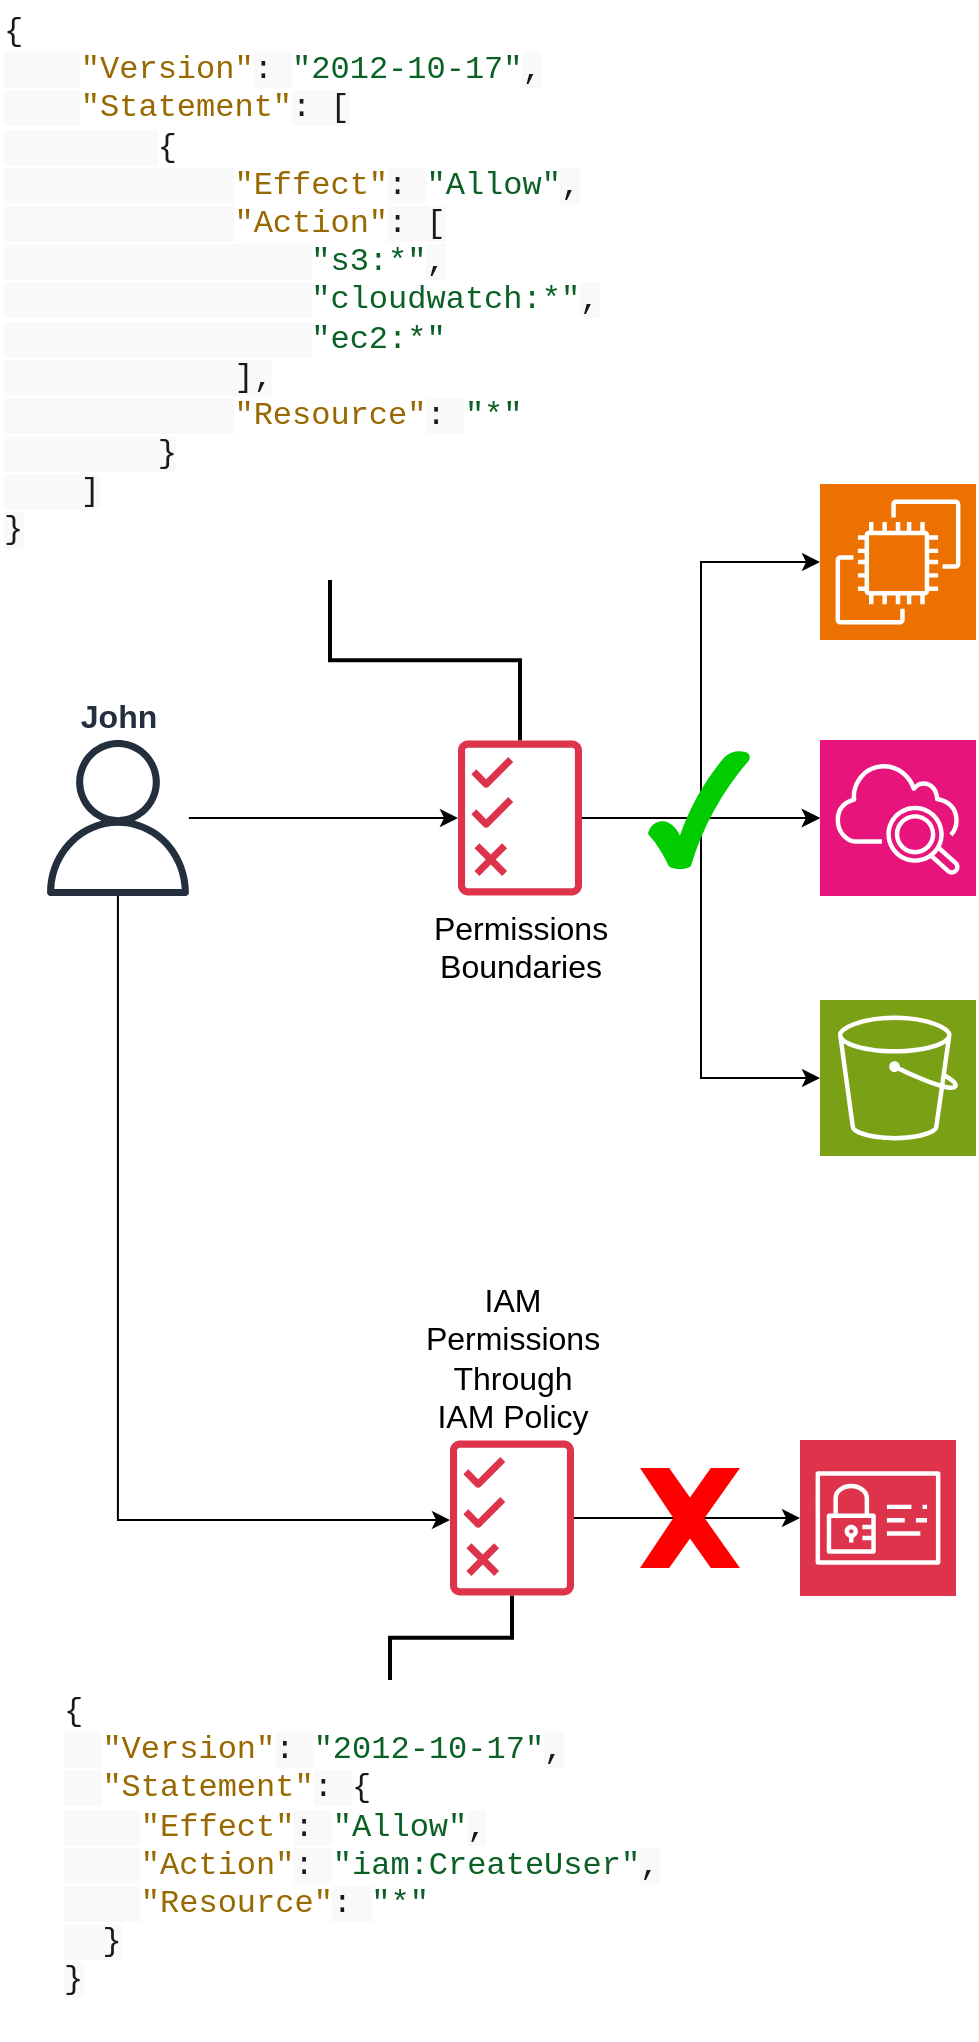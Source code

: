 <mxfile version="26.0.4">
  <diagram name="Page-1" id="DNivu8JH4DU6mMSlox9g">
    <mxGraphModel dx="1114" dy="2298" grid="1" gridSize="10" guides="1" tooltips="1" connect="1" arrows="1" fold="1" page="1" pageScale="1" pageWidth="850" pageHeight="1100" math="0" shadow="0">
      <root>
        <mxCell id="0" />
        <mxCell id="1" parent="0" />
        <mxCell id="g4kFXE-WU6tNxtJEIpBs-6" style="edgeStyle=orthogonalEdgeStyle;rounded=0;orthogonalLoop=1;jettySize=auto;html=1;" edge="1" parent="1" source="g4kFXE-WU6tNxtJEIpBs-3" target="g4kFXE-WU6tNxtJEIpBs-5">
          <mxGeometry relative="1" as="geometry" />
        </mxCell>
        <mxCell id="g4kFXE-WU6tNxtJEIpBs-21" style="edgeStyle=orthogonalEdgeStyle;rounded=0;orthogonalLoop=1;jettySize=auto;html=1;" edge="1" parent="1" source="g4kFXE-WU6tNxtJEIpBs-3" target="g4kFXE-WU6tNxtJEIpBs-20">
          <mxGeometry relative="1" as="geometry">
            <Array as="points">
              <mxPoint x="259" y="660" />
            </Array>
          </mxGeometry>
        </mxCell>
        <mxCell id="g4kFXE-WU6tNxtJEIpBs-3" value="John" style="sketch=0;outlineConnect=0;fontColor=#232F3E;gradientColor=none;fillColor=#232F3D;strokeColor=none;dashed=0;verticalLabelPosition=top;verticalAlign=bottom;align=center;html=1;fontSize=16;fontStyle=1;aspect=fixed;pointerEvents=1;shape=mxgraph.aws4.user;labelPosition=center;" vertex="1" parent="1">
          <mxGeometry x="220" y="270" width="78" height="78" as="geometry" />
        </mxCell>
        <mxCell id="g4kFXE-WU6tNxtJEIpBs-13" style="edgeStyle=orthogonalEdgeStyle;rounded=0;orthogonalLoop=1;jettySize=auto;html=1;" edge="1" parent="1" source="g4kFXE-WU6tNxtJEIpBs-5" target="g4kFXE-WU6tNxtJEIpBs-10">
          <mxGeometry relative="1" as="geometry" />
        </mxCell>
        <mxCell id="g4kFXE-WU6tNxtJEIpBs-18" value="" style="edgeStyle=orthogonalEdgeStyle;rounded=0;orthogonalLoop=1;jettySize=auto;html=1;" edge="1" parent="1" source="g4kFXE-WU6tNxtJEIpBs-5" target="g4kFXE-WU6tNxtJEIpBs-10">
          <mxGeometry relative="1" as="geometry" />
        </mxCell>
        <mxCell id="g4kFXE-WU6tNxtJEIpBs-24" style="edgeStyle=orthogonalEdgeStyle;rounded=0;orthogonalLoop=1;jettySize=auto;html=1;endArrow=none;endFill=0;strokeWidth=2;" edge="1" parent="1" source="g4kFXE-WU6tNxtJEIpBs-5" target="g4kFXE-WU6tNxtJEIpBs-23">
          <mxGeometry relative="1" as="geometry" />
        </mxCell>
        <mxCell id="g4kFXE-WU6tNxtJEIpBs-5" value="&lt;span style=&quot;color: rgb(0, 0, 0); text-align: left; text-wrap: wrap;&quot;&gt;Permissions Boundaries&lt;/span&gt;" style="sketch=0;outlineConnect=0;fontColor=#232F3E;gradientColor=none;fillColor=#DD344C;strokeColor=none;dashed=0;verticalLabelPosition=bottom;verticalAlign=top;align=center;html=1;fontSize=16;fontStyle=0;aspect=fixed;pointerEvents=1;shape=mxgraph.aws4.permissions;labelPosition=center;" vertex="1" parent="1">
          <mxGeometry x="429" y="270" width="62" height="78" as="geometry" />
        </mxCell>
        <mxCell id="g4kFXE-WU6tNxtJEIpBs-9" value="" style="sketch=0;points=[[0,0,0],[0.25,0,0],[0.5,0,0],[0.75,0,0],[1,0,0],[0,1,0],[0.25,1,0],[0.5,1,0],[0.75,1,0],[1,1,0],[0,0.25,0],[0,0.5,0],[0,0.75,0],[1,0.25,0],[1,0.5,0],[1,0.75,0]];outlineConnect=0;fontColor=#232F3E;fillColor=#7AA116;strokeColor=#ffffff;dashed=0;verticalLabelPosition=bottom;verticalAlign=top;align=center;html=1;fontSize=12;fontStyle=0;aspect=fixed;shape=mxgraph.aws4.resourceIcon;resIcon=mxgraph.aws4.s3;" vertex="1" parent="1">
          <mxGeometry x="610" y="400" width="78" height="78" as="geometry" />
        </mxCell>
        <mxCell id="g4kFXE-WU6tNxtJEIpBs-10" value="" style="sketch=0;points=[[0,0,0],[0.25,0,0],[0.5,0,0],[0.75,0,0],[1,0,0],[0,1,0],[0.25,1,0],[0.5,1,0],[0.75,1,0],[1,1,0],[0,0.25,0],[0,0.5,0],[0,0.75,0],[1,0.25,0],[1,0.5,0],[1,0.75,0]];points=[[0,0,0],[0.25,0,0],[0.5,0,0],[0.75,0,0],[1,0,0],[0,1,0],[0.25,1,0],[0.5,1,0],[0.75,1,0],[1,1,0],[0,0.25,0],[0,0.5,0],[0,0.75,0],[1,0.25,0],[1,0.5,0],[1,0.75,0]];outlineConnect=0;fontColor=#232F3E;fillColor=#E7157B;strokeColor=#ffffff;dashed=0;verticalLabelPosition=bottom;verticalAlign=top;align=center;html=1;fontSize=12;fontStyle=0;aspect=fixed;shape=mxgraph.aws4.resourceIcon;resIcon=mxgraph.aws4.cloudwatch_2;" vertex="1" parent="1">
          <mxGeometry x="610" y="270" width="78" height="78" as="geometry" />
        </mxCell>
        <mxCell id="g4kFXE-WU6tNxtJEIpBs-11" value="" style="sketch=0;points=[[0,0,0],[0.25,0,0],[0.5,0,0],[0.75,0,0],[1,0,0],[0,1,0],[0.25,1,0],[0.5,1,0],[0.75,1,0],[1,1,0],[0,0.25,0],[0,0.5,0],[0,0.75,0],[1,0.25,0],[1,0.5,0],[1,0.75,0]];outlineConnect=0;fontColor=#232F3E;fillColor=#ED7100;strokeColor=#ffffff;dashed=0;verticalLabelPosition=bottom;verticalAlign=top;align=center;html=1;fontSize=12;fontStyle=0;aspect=fixed;shape=mxgraph.aws4.resourceIcon;resIcon=mxgraph.aws4.ec2;" vertex="1" parent="1">
          <mxGeometry x="610" y="142" width="78" height="78" as="geometry" />
        </mxCell>
        <mxCell id="g4kFXE-WU6tNxtJEIpBs-12" style="edgeStyle=orthogonalEdgeStyle;rounded=0;orthogonalLoop=1;jettySize=auto;html=1;entryX=0;entryY=0.5;entryDx=0;entryDy=0;entryPerimeter=0;" edge="1" parent="1" source="g4kFXE-WU6tNxtJEIpBs-5" target="g4kFXE-WU6tNxtJEIpBs-11">
          <mxGeometry relative="1" as="geometry" />
        </mxCell>
        <mxCell id="g4kFXE-WU6tNxtJEIpBs-14" style="edgeStyle=orthogonalEdgeStyle;rounded=0;orthogonalLoop=1;jettySize=auto;html=1;entryX=0;entryY=0.5;entryDx=0;entryDy=0;entryPerimeter=0;" edge="1" parent="1" source="g4kFXE-WU6tNxtJEIpBs-5" target="g4kFXE-WU6tNxtJEIpBs-9">
          <mxGeometry relative="1" as="geometry" />
        </mxCell>
        <mxCell id="g4kFXE-WU6tNxtJEIpBs-16" value="" style="verticalLabelPosition=bottom;verticalAlign=top;html=1;shape=mxgraph.basic.tick;fillColor=#00CC00;strokeColor=none;" vertex="1" parent="1">
          <mxGeometry x="524" y="275" width="51" height="60" as="geometry" />
        </mxCell>
        <mxCell id="g4kFXE-WU6tNxtJEIpBs-26" style="edgeStyle=orthogonalEdgeStyle;rounded=0;orthogonalLoop=1;jettySize=auto;html=1;" edge="1" parent="1" source="g4kFXE-WU6tNxtJEIpBs-20" target="g4kFXE-WU6tNxtJEIpBs-25">
          <mxGeometry relative="1" as="geometry" />
        </mxCell>
        <mxCell id="g4kFXE-WU6tNxtJEIpBs-27" style="edgeStyle=orthogonalEdgeStyle;rounded=0;orthogonalLoop=1;jettySize=auto;html=1;endArrow=none;endFill=0;strokeWidth=2;" edge="1" parent="1" source="g4kFXE-WU6tNxtJEIpBs-20" target="g4kFXE-WU6tNxtJEIpBs-22">
          <mxGeometry relative="1" as="geometry" />
        </mxCell>
        <mxCell id="g4kFXE-WU6tNxtJEIpBs-20" value="&lt;span style=&quot;color: rgb(0, 0, 0); text-align: left; text-wrap: wrap;&quot;&gt;IAM Permissions &lt;br/&gt;Through IAM Policy&lt;/span&gt;" style="sketch=0;outlineConnect=0;fontColor=#232F3E;gradientColor=none;fillColor=#DD344C;strokeColor=none;dashed=0;verticalLabelPosition=top;verticalAlign=bottom;align=center;html=1;fontSize=16;fontStyle=0;aspect=fixed;pointerEvents=1;shape=mxgraph.aws4.permissions;labelPosition=center;" vertex="1" parent="1">
          <mxGeometry x="425" y="620" width="62" height="78" as="geometry" />
        </mxCell>
        <mxCell id="g4kFXE-WU6tNxtJEIpBs-22" value="&lt;span style=&quot;color: rgb(22, 25, 31); font-family: Monaco, Menlo, Consolas, &amp;quot;Courier Prime&amp;quot;, Courier, &amp;quot;Courier New&amp;quot;, monospace; font-size: 16px; font-style: normal; font-variant-ligatures: normal; font-variant-caps: normal; font-weight: 400; letter-spacing: normal; orphans: 2; text-align: start; text-indent: 0px; text-transform: none; widows: 2; word-spacing: 0px; -webkit-text-stroke-width: 0px; white-space: pre; text-decoration-thickness: initial; text-decoration-style: initial; text-decoration-color: initial;&quot;&gt;{&lt;/span&gt;&lt;span style=&quot;color: rgb(22, 25, 31); font-family: Monaco, Menlo, Consolas, &amp;quot;Courier Prime&amp;quot;, Courier, &amp;quot;Courier New&amp;quot;, monospace; font-size: 16px; font-style: normal; font-variant-ligatures: normal; font-variant-caps: normal; font-weight: 400; letter-spacing: normal; orphans: 2; text-align: start; text-indent: 0px; text-transform: none; widows: 2; word-spacing: 0px; -webkit-text-stroke-width: 0px; white-space: pre; background-color: rgb(249, 249, 249); text-decoration-thickness: initial; text-decoration-style: initial; text-decoration-color: initial; display: inline !important; float: none;&quot;&gt;&#xa;  &lt;/span&gt;&lt;span class=&quot;hljs-attr&quot; style=&quot;color: rgb(152, 104, 1); font-family: Monaco, Menlo, Consolas, &amp;quot;Courier Prime&amp;quot;, Courier, &amp;quot;Courier New&amp;quot;, monospace; font-size: 16px; font-style: normal; font-variant-ligatures: normal; font-variant-caps: normal; font-weight: 400; letter-spacing: normal; orphans: 2; text-align: start; text-indent: 0px; text-transform: none; widows: 2; word-spacing: 0px; -webkit-text-stroke-width: 0px; white-space: pre; text-decoration-thickness: initial; text-decoration-style: initial; text-decoration-color: initial;&quot;&gt;&quot;Version&quot;&lt;/span&gt;&lt;span style=&quot;color: rgb(22, 25, 31); font-family: Monaco, Menlo, Consolas, &amp;quot;Courier Prime&amp;quot;, Courier, &amp;quot;Courier New&amp;quot;, monospace; font-size: 16px; font-style: normal; font-variant-ligatures: normal; font-variant-caps: normal; font-weight: 400; letter-spacing: normal; orphans: 2; text-align: start; text-indent: 0px; text-transform: none; widows: 2; word-spacing: 0px; -webkit-text-stroke-width: 0px; white-space: pre; background-color: rgb(249, 249, 249); text-decoration-thickness: initial; text-decoration-style: initial; text-decoration-color: initial; display: inline !important; float: none;&quot;&gt;: &lt;/span&gt;&lt;span class=&quot;hljs-string&quot; style=&quot;color: rgb(11, 97, 37); font-family: Monaco, Menlo, Consolas, &amp;quot;Courier Prime&amp;quot;, Courier, &amp;quot;Courier New&amp;quot;, monospace; font-size: 16px; font-style: normal; font-variant-ligatures: normal; font-variant-caps: normal; font-weight: 400; letter-spacing: normal; orphans: 2; text-align: start; text-indent: 0px; text-transform: none; widows: 2; word-spacing: 0px; -webkit-text-stroke-width: 0px; white-space: pre; text-decoration-thickness: initial; text-decoration-style: initial; text-decoration-color: initial;&quot;&gt;&quot;2012-10-17&quot;&lt;/span&gt;&lt;span style=&quot;color: rgb(22, 25, 31); font-family: Monaco, Menlo, Consolas, &amp;quot;Courier Prime&amp;quot;, Courier, &amp;quot;Courier New&amp;quot;, monospace; font-size: 16px; font-style: normal; font-variant-ligatures: normal; font-variant-caps: normal; font-weight: 400; letter-spacing: normal; orphans: 2; text-align: start; text-indent: 0px; text-transform: none; widows: 2; word-spacing: 0px; -webkit-text-stroke-width: 0px; white-space: pre; background-color: rgb(249, 249, 249); text-decoration-thickness: initial; text-decoration-style: initial; text-decoration-color: initial; display: inline !important; float: none;&quot;&gt;,&#xa;  &lt;/span&gt;&lt;span class=&quot;hljs-attr&quot; style=&quot;color: rgb(152, 104, 1); font-family: Monaco, Menlo, Consolas, &amp;quot;Courier Prime&amp;quot;, Courier, &amp;quot;Courier New&amp;quot;, monospace; font-size: 16px; font-style: normal; font-variant-ligatures: normal; font-variant-caps: normal; font-weight: 400; letter-spacing: normal; orphans: 2; text-align: start; text-indent: 0px; text-transform: none; widows: 2; word-spacing: 0px; -webkit-text-stroke-width: 0px; white-space: pre; text-decoration-thickness: initial; text-decoration-style: initial; text-decoration-color: initial;&quot;&gt;&quot;Statement&quot;&lt;/span&gt;&lt;span style=&quot;color: rgb(22, 25, 31); font-family: Monaco, Menlo, Consolas, &amp;quot;Courier Prime&amp;quot;, Courier, &amp;quot;Courier New&amp;quot;, monospace; font-size: 16px; font-style: normal; font-variant-ligatures: normal; font-variant-caps: normal; font-weight: 400; letter-spacing: normal; orphans: 2; text-align: start; text-indent: 0px; text-transform: none; widows: 2; word-spacing: 0px; -webkit-text-stroke-width: 0px; white-space: pre; background-color: rgb(249, 249, 249); text-decoration-thickness: initial; text-decoration-style: initial; text-decoration-color: initial; display: inline !important; float: none;&quot;&gt;: &lt;/span&gt;&lt;span style=&quot;color: rgb(22, 25, 31); font-family: Monaco, Menlo, Consolas, &amp;quot;Courier Prime&amp;quot;, Courier, &amp;quot;Courier New&amp;quot;, monospace; font-size: 16px; font-style: normal; font-variant-ligatures: normal; font-variant-caps: normal; font-weight: 400; letter-spacing: normal; orphans: 2; text-align: start; text-indent: 0px; text-transform: none; widows: 2; word-spacing: 0px; -webkit-text-stroke-width: 0px; white-space: pre; text-decoration-thickness: initial; text-decoration-style: initial; text-decoration-color: initial;&quot;&gt;{&lt;/span&gt;&lt;span style=&quot;color: rgb(22, 25, 31); font-family: Monaco, Menlo, Consolas, &amp;quot;Courier Prime&amp;quot;, Courier, &amp;quot;Courier New&amp;quot;, monospace; font-size: 16px; font-style: normal; font-variant-ligatures: normal; font-variant-caps: normal; font-weight: 400; letter-spacing: normal; orphans: 2; text-align: start; text-indent: 0px; text-transform: none; widows: 2; word-spacing: 0px; -webkit-text-stroke-width: 0px; white-space: pre; background-color: rgb(249, 249, 249); text-decoration-thickness: initial; text-decoration-style: initial; text-decoration-color: initial; display: inline !important; float: none;&quot;&gt;&#xa;    &lt;/span&gt;&lt;span class=&quot;hljs-attr&quot; style=&quot;color: rgb(152, 104, 1); font-family: Monaco, Menlo, Consolas, &amp;quot;Courier Prime&amp;quot;, Courier, &amp;quot;Courier New&amp;quot;, monospace; font-size: 16px; font-style: normal; font-variant-ligatures: normal; font-variant-caps: normal; font-weight: 400; letter-spacing: normal; orphans: 2; text-align: start; text-indent: 0px; text-transform: none; widows: 2; word-spacing: 0px; -webkit-text-stroke-width: 0px; white-space: pre; text-decoration-thickness: initial; text-decoration-style: initial; text-decoration-color: initial;&quot;&gt;&quot;Effect&quot;&lt;/span&gt;&lt;span style=&quot;color: rgb(22, 25, 31); font-family: Monaco, Menlo, Consolas, &amp;quot;Courier Prime&amp;quot;, Courier, &amp;quot;Courier New&amp;quot;, monospace; font-size: 16px; font-style: normal; font-variant-ligatures: normal; font-variant-caps: normal; font-weight: 400; letter-spacing: normal; orphans: 2; text-align: start; text-indent: 0px; text-transform: none; widows: 2; word-spacing: 0px; -webkit-text-stroke-width: 0px; white-space: pre; background-color: rgb(249, 249, 249); text-decoration-thickness: initial; text-decoration-style: initial; text-decoration-color: initial; display: inline !important; float: none;&quot;&gt;: &lt;/span&gt;&lt;span class=&quot;hljs-string&quot; style=&quot;color: rgb(11, 97, 37); font-family: Monaco, Menlo, Consolas, &amp;quot;Courier Prime&amp;quot;, Courier, &amp;quot;Courier New&amp;quot;, monospace; font-size: 16px; font-style: normal; font-variant-ligatures: normal; font-variant-caps: normal; font-weight: 400; letter-spacing: normal; orphans: 2; text-align: start; text-indent: 0px; text-transform: none; widows: 2; word-spacing: 0px; -webkit-text-stroke-width: 0px; white-space: pre; text-decoration-thickness: initial; text-decoration-style: initial; text-decoration-color: initial;&quot;&gt;&quot;Allow&quot;&lt;/span&gt;&lt;span style=&quot;color: rgb(22, 25, 31); font-family: Monaco, Menlo, Consolas, &amp;quot;Courier Prime&amp;quot;, Courier, &amp;quot;Courier New&amp;quot;, monospace; font-size: 16px; font-style: normal; font-variant-ligatures: normal; font-variant-caps: normal; font-weight: 400; letter-spacing: normal; orphans: 2; text-align: start; text-indent: 0px; text-transform: none; widows: 2; word-spacing: 0px; -webkit-text-stroke-width: 0px; white-space: pre; background-color: rgb(249, 249, 249); text-decoration-thickness: initial; text-decoration-style: initial; text-decoration-color: initial; display: inline !important; float: none;&quot;&gt;,&#xa;    &lt;/span&gt;&lt;span class=&quot;hljs-attr&quot; style=&quot;color: rgb(152, 104, 1); font-family: Monaco, Menlo, Consolas, &amp;quot;Courier Prime&amp;quot;, Courier, &amp;quot;Courier New&amp;quot;, monospace; font-size: 16px; font-style: normal; font-variant-ligatures: normal; font-variant-caps: normal; font-weight: 400; letter-spacing: normal; orphans: 2; text-align: start; text-indent: 0px; text-transform: none; widows: 2; word-spacing: 0px; -webkit-text-stroke-width: 0px; white-space: pre; text-decoration-thickness: initial; text-decoration-style: initial; text-decoration-color: initial;&quot;&gt;&quot;Action&quot;&lt;/span&gt;&lt;span style=&quot;color: rgb(22, 25, 31); font-family: Monaco, Menlo, Consolas, &amp;quot;Courier Prime&amp;quot;, Courier, &amp;quot;Courier New&amp;quot;, monospace; font-size: 16px; font-style: normal; font-variant-ligatures: normal; font-variant-caps: normal; font-weight: 400; letter-spacing: normal; orphans: 2; text-align: start; text-indent: 0px; text-transform: none; widows: 2; word-spacing: 0px; -webkit-text-stroke-width: 0px; white-space: pre; background-color: rgb(249, 249, 249); text-decoration-thickness: initial; text-decoration-style: initial; text-decoration-color: initial; display: inline !important; float: none;&quot;&gt;: &lt;/span&gt;&lt;span class=&quot;hljs-string&quot; style=&quot;color: rgb(11, 97, 37); font-family: Monaco, Menlo, Consolas, &amp;quot;Courier Prime&amp;quot;, Courier, &amp;quot;Courier New&amp;quot;, monospace; font-size: 16px; font-style: normal; font-variant-ligatures: normal; font-variant-caps: normal; font-weight: 400; letter-spacing: normal; orphans: 2; text-align: start; text-indent: 0px; text-transform: none; widows: 2; word-spacing: 0px; -webkit-text-stroke-width: 0px; white-space: pre; text-decoration-thickness: initial; text-decoration-style: initial; text-decoration-color: initial;&quot;&gt;&quot;iam:CreateUser&quot;&lt;/span&gt;&lt;span style=&quot;color: rgb(22, 25, 31); font-family: Monaco, Menlo, Consolas, &amp;quot;Courier Prime&amp;quot;, Courier, &amp;quot;Courier New&amp;quot;, monospace; font-size: 16px; font-style: normal; font-variant-ligatures: normal; font-variant-caps: normal; font-weight: 400; letter-spacing: normal; orphans: 2; text-align: start; text-indent: 0px; text-transform: none; widows: 2; word-spacing: 0px; -webkit-text-stroke-width: 0px; white-space: pre; background-color: rgb(249, 249, 249); text-decoration-thickness: initial; text-decoration-style: initial; text-decoration-color: initial; display: inline !important; float: none;&quot;&gt;,&#xa;    &lt;/span&gt;&lt;span class=&quot;hljs-attr&quot; style=&quot;color: rgb(152, 104, 1); font-family: Monaco, Menlo, Consolas, &amp;quot;Courier Prime&amp;quot;, Courier, &amp;quot;Courier New&amp;quot;, monospace; font-size: 16px; font-style: normal; font-variant-ligatures: normal; font-variant-caps: normal; font-weight: 400; letter-spacing: normal; orphans: 2; text-align: start; text-indent: 0px; text-transform: none; widows: 2; word-spacing: 0px; -webkit-text-stroke-width: 0px; white-space: pre; text-decoration-thickness: initial; text-decoration-style: initial; text-decoration-color: initial;&quot;&gt;&quot;Resource&quot;&lt;/span&gt;&lt;span style=&quot;color: rgb(22, 25, 31); font-family: Monaco, Menlo, Consolas, &amp;quot;Courier Prime&amp;quot;, Courier, &amp;quot;Courier New&amp;quot;, monospace; font-size: 16px; font-style: normal; font-variant-ligatures: normal; font-variant-caps: normal; font-weight: 400; letter-spacing: normal; orphans: 2; text-align: start; text-indent: 0px; text-transform: none; widows: 2; word-spacing: 0px; -webkit-text-stroke-width: 0px; white-space: pre; background-color: rgb(249, 249, 249); text-decoration-thickness: initial; text-decoration-style: initial; text-decoration-color: initial; display: inline !important; float: none;&quot;&gt;: &lt;/span&gt;&lt;span class=&quot;hljs-string&quot; style=&quot;color: rgb(11, 97, 37); font-family: Monaco, Menlo, Consolas, &amp;quot;Courier Prime&amp;quot;, Courier, &amp;quot;Courier New&amp;quot;, monospace; font-size: 16px; font-style: normal; font-variant-ligatures: normal; font-variant-caps: normal; font-weight: 400; letter-spacing: normal; orphans: 2; text-align: start; text-indent: 0px; text-transform: none; widows: 2; word-spacing: 0px; -webkit-text-stroke-width: 0px; white-space: pre; text-decoration-thickness: initial; text-decoration-style: initial; text-decoration-color: initial;&quot;&gt;&quot;*&quot;&lt;/span&gt;&lt;span style=&quot;color: rgb(22, 25, 31); font-family: Monaco, Menlo, Consolas, &amp;quot;Courier Prime&amp;quot;, Courier, &amp;quot;Courier New&amp;quot;, monospace; font-size: 16px; font-style: normal; font-variant-ligatures: normal; font-variant-caps: normal; font-weight: 400; letter-spacing: normal; orphans: 2; text-align: start; text-indent: 0px; text-transform: none; widows: 2; word-spacing: 0px; -webkit-text-stroke-width: 0px; white-space: pre; background-color: rgb(249, 249, 249); text-decoration-thickness: initial; text-decoration-style: initial; text-decoration-color: initial; display: inline !important; float: none;&quot;&gt;&#xa;  }&#xa;}&lt;/span&gt;" style="text;whiteSpace=wrap;html=1;" vertex="1" parent="1">
          <mxGeometry x="230" y="740" width="330" height="180" as="geometry" />
        </mxCell>
        <mxCell id="g4kFXE-WU6tNxtJEIpBs-23" value="&lt;span style=&quot;color: rgb(22, 25, 31); font-family: Monaco, Menlo, Consolas, &amp;quot;Courier Prime&amp;quot;, Courier, &amp;quot;Courier New&amp;quot;, monospace; font-size: 16px; font-style: normal; font-variant-ligatures: normal; font-variant-caps: normal; font-weight: 400; letter-spacing: normal; orphans: 2; text-align: start; text-indent: 0px; text-transform: none; widows: 2; word-spacing: 0px; -webkit-text-stroke-width: 0px; white-space: pre; text-decoration-thickness: initial; text-decoration-style: initial; text-decoration-color: initial;&quot;&gt;{&lt;/span&gt;&lt;span style=&quot;color: rgb(22, 25, 31); font-family: Monaco, Menlo, Consolas, &amp;quot;Courier Prime&amp;quot;, Courier, &amp;quot;Courier New&amp;quot;, monospace; font-size: 16px; font-style: normal; font-variant-ligatures: normal; font-variant-caps: normal; font-weight: 400; letter-spacing: normal; orphans: 2; text-align: start; text-indent: 0px; text-transform: none; widows: 2; word-spacing: 0px; -webkit-text-stroke-width: 0px; white-space: pre; background-color: rgb(249, 249, 249); text-decoration-thickness: initial; text-decoration-style: initial; text-decoration-color: initial; display: inline !important; float: none;&quot;&gt;&#xa;    &lt;/span&gt;&lt;span class=&quot;hljs-attr&quot; style=&quot;color: rgb(152, 104, 1); font-family: Monaco, Menlo, Consolas, &amp;quot;Courier Prime&amp;quot;, Courier, &amp;quot;Courier New&amp;quot;, monospace; font-size: 16px; font-style: normal; font-variant-ligatures: normal; font-variant-caps: normal; font-weight: 400; letter-spacing: normal; orphans: 2; text-align: start; text-indent: 0px; text-transform: none; widows: 2; word-spacing: 0px; -webkit-text-stroke-width: 0px; white-space: pre; text-decoration-thickness: initial; text-decoration-style: initial; text-decoration-color: initial;&quot;&gt;&quot;Version&quot;&lt;/span&gt;&lt;span style=&quot;color: rgb(22, 25, 31); font-family: Monaco, Menlo, Consolas, &amp;quot;Courier Prime&amp;quot;, Courier, &amp;quot;Courier New&amp;quot;, monospace; font-size: 16px; font-style: normal; font-variant-ligatures: normal; font-variant-caps: normal; font-weight: 400; letter-spacing: normal; orphans: 2; text-align: start; text-indent: 0px; text-transform: none; widows: 2; word-spacing: 0px; -webkit-text-stroke-width: 0px; white-space: pre; background-color: rgb(249, 249, 249); text-decoration-thickness: initial; text-decoration-style: initial; text-decoration-color: initial; display: inline !important; float: none;&quot;&gt;: &lt;/span&gt;&lt;span class=&quot;hljs-string&quot; style=&quot;color: rgb(11, 97, 37); font-family: Monaco, Menlo, Consolas, &amp;quot;Courier Prime&amp;quot;, Courier, &amp;quot;Courier New&amp;quot;, monospace; font-size: 16px; font-style: normal; font-variant-ligatures: normal; font-variant-caps: normal; font-weight: 400; letter-spacing: normal; orphans: 2; text-align: start; text-indent: 0px; text-transform: none; widows: 2; word-spacing: 0px; -webkit-text-stroke-width: 0px; white-space: pre; text-decoration-thickness: initial; text-decoration-style: initial; text-decoration-color: initial;&quot;&gt;&quot;2012-10-17&quot;&lt;/span&gt;&lt;span style=&quot;color: rgb(22, 25, 31); font-family: Monaco, Menlo, Consolas, &amp;quot;Courier Prime&amp;quot;, Courier, &amp;quot;Courier New&amp;quot;, monospace; font-size: 16px; font-style: normal; font-variant-ligatures: normal; font-variant-caps: normal; font-weight: 400; letter-spacing: normal; orphans: 2; text-align: start; text-indent: 0px; text-transform: none; widows: 2; word-spacing: 0px; -webkit-text-stroke-width: 0px; white-space: pre; background-color: rgb(249, 249, 249); text-decoration-thickness: initial; text-decoration-style: initial; text-decoration-color: initial; display: inline !important; float: none;&quot;&gt;,&#xa;    &lt;/span&gt;&lt;span class=&quot;hljs-attr&quot; style=&quot;color: rgb(152, 104, 1); font-family: Monaco, Menlo, Consolas, &amp;quot;Courier Prime&amp;quot;, Courier, &amp;quot;Courier New&amp;quot;, monospace; font-size: 16px; font-style: normal; font-variant-ligatures: normal; font-variant-caps: normal; font-weight: 400; letter-spacing: normal; orphans: 2; text-align: start; text-indent: 0px; text-transform: none; widows: 2; word-spacing: 0px; -webkit-text-stroke-width: 0px; white-space: pre; text-decoration-thickness: initial; text-decoration-style: initial; text-decoration-color: initial;&quot;&gt;&quot;Statement&quot;&lt;/span&gt;&lt;span style=&quot;color: rgb(22, 25, 31); font-family: Monaco, Menlo, Consolas, &amp;quot;Courier Prime&amp;quot;, Courier, &amp;quot;Courier New&amp;quot;, monospace; font-size: 16px; font-style: normal; font-variant-ligatures: normal; font-variant-caps: normal; font-weight: 400; letter-spacing: normal; orphans: 2; text-align: start; text-indent: 0px; text-transform: none; widows: 2; word-spacing: 0px; -webkit-text-stroke-width: 0px; white-space: pre; background-color: rgb(249, 249, 249); text-decoration-thickness: initial; text-decoration-style: initial; text-decoration-color: initial; display: inline !important; float: none;&quot;&gt;: [&#xa;        &lt;/span&gt;&lt;span style=&quot;color: rgb(22, 25, 31); font-family: Monaco, Menlo, Consolas, &amp;quot;Courier Prime&amp;quot;, Courier, &amp;quot;Courier New&amp;quot;, monospace; font-size: 16px; font-style: normal; font-variant-ligatures: normal; font-variant-caps: normal; font-weight: 400; letter-spacing: normal; orphans: 2; text-align: start; text-indent: 0px; text-transform: none; widows: 2; word-spacing: 0px; -webkit-text-stroke-width: 0px; white-space: pre; text-decoration-thickness: initial; text-decoration-style: initial; text-decoration-color: initial;&quot;&gt;{&lt;/span&gt;&lt;span style=&quot;color: rgb(22, 25, 31); font-family: Monaco, Menlo, Consolas, &amp;quot;Courier Prime&amp;quot;, Courier, &amp;quot;Courier New&amp;quot;, monospace; font-size: 16px; font-style: normal; font-variant-ligatures: normal; font-variant-caps: normal; font-weight: 400; letter-spacing: normal; orphans: 2; text-align: start; text-indent: 0px; text-transform: none; widows: 2; word-spacing: 0px; -webkit-text-stroke-width: 0px; white-space: pre; background-color: rgb(249, 249, 249); text-decoration-thickness: initial; text-decoration-style: initial; text-decoration-color: initial; display: inline !important; float: none;&quot;&gt;&#xa;            &lt;/span&gt;&lt;span class=&quot;hljs-attr&quot; style=&quot;color: rgb(152, 104, 1); font-family: Monaco, Menlo, Consolas, &amp;quot;Courier Prime&amp;quot;, Courier, &amp;quot;Courier New&amp;quot;, monospace; font-size: 16px; font-style: normal; font-variant-ligatures: normal; font-variant-caps: normal; font-weight: 400; letter-spacing: normal; orphans: 2; text-align: start; text-indent: 0px; text-transform: none; widows: 2; word-spacing: 0px; -webkit-text-stroke-width: 0px; white-space: pre; text-decoration-thickness: initial; text-decoration-style: initial; text-decoration-color: initial;&quot;&gt;&quot;Effect&quot;&lt;/span&gt;&lt;span style=&quot;color: rgb(22, 25, 31); font-family: Monaco, Menlo, Consolas, &amp;quot;Courier Prime&amp;quot;, Courier, &amp;quot;Courier New&amp;quot;, monospace; font-size: 16px; font-style: normal; font-variant-ligatures: normal; font-variant-caps: normal; font-weight: 400; letter-spacing: normal; orphans: 2; text-align: start; text-indent: 0px; text-transform: none; widows: 2; word-spacing: 0px; -webkit-text-stroke-width: 0px; white-space: pre; background-color: rgb(249, 249, 249); text-decoration-thickness: initial; text-decoration-style: initial; text-decoration-color: initial; display: inline !important; float: none;&quot;&gt;: &lt;/span&gt;&lt;span class=&quot;hljs-string&quot; style=&quot;color: rgb(11, 97, 37); font-family: Monaco, Menlo, Consolas, &amp;quot;Courier Prime&amp;quot;, Courier, &amp;quot;Courier New&amp;quot;, monospace; font-size: 16px; font-style: normal; font-variant-ligatures: normal; font-variant-caps: normal; font-weight: 400; letter-spacing: normal; orphans: 2; text-align: start; text-indent: 0px; text-transform: none; widows: 2; word-spacing: 0px; -webkit-text-stroke-width: 0px; white-space: pre; text-decoration-thickness: initial; text-decoration-style: initial; text-decoration-color: initial;&quot;&gt;&quot;Allow&quot;&lt;/span&gt;&lt;span style=&quot;color: rgb(22, 25, 31); font-family: Monaco, Menlo, Consolas, &amp;quot;Courier Prime&amp;quot;, Courier, &amp;quot;Courier New&amp;quot;, monospace; font-size: 16px; font-style: normal; font-variant-ligatures: normal; font-variant-caps: normal; font-weight: 400; letter-spacing: normal; orphans: 2; text-align: start; text-indent: 0px; text-transform: none; widows: 2; word-spacing: 0px; -webkit-text-stroke-width: 0px; white-space: pre; background-color: rgb(249, 249, 249); text-decoration-thickness: initial; text-decoration-style: initial; text-decoration-color: initial; display: inline !important; float: none;&quot;&gt;,&#xa;            &lt;/span&gt;&lt;span class=&quot;hljs-attr&quot; style=&quot;color: rgb(152, 104, 1); font-family: Monaco, Menlo, Consolas, &amp;quot;Courier Prime&amp;quot;, Courier, &amp;quot;Courier New&amp;quot;, monospace; font-size: 16px; font-style: normal; font-variant-ligatures: normal; font-variant-caps: normal; font-weight: 400; letter-spacing: normal; orphans: 2; text-align: start; text-indent: 0px; text-transform: none; widows: 2; word-spacing: 0px; -webkit-text-stroke-width: 0px; white-space: pre; text-decoration-thickness: initial; text-decoration-style: initial; text-decoration-color: initial;&quot;&gt;&quot;Action&quot;&lt;/span&gt;&lt;span style=&quot;color: rgb(22, 25, 31); font-family: Monaco, Menlo, Consolas, &amp;quot;Courier Prime&amp;quot;, Courier, &amp;quot;Courier New&amp;quot;, monospace; font-size: 16px; font-style: normal; font-variant-ligatures: normal; font-variant-caps: normal; font-weight: 400; letter-spacing: normal; orphans: 2; text-align: start; text-indent: 0px; text-transform: none; widows: 2; word-spacing: 0px; -webkit-text-stroke-width: 0px; white-space: pre; background-color: rgb(249, 249, 249); text-decoration-thickness: initial; text-decoration-style: initial; text-decoration-color: initial; display: inline !important; float: none;&quot;&gt;: [&#xa;                &lt;/span&gt;&lt;span class=&quot;hljs-string&quot; style=&quot;color: rgb(11, 97, 37); font-family: Monaco, Menlo, Consolas, &amp;quot;Courier Prime&amp;quot;, Courier, &amp;quot;Courier New&amp;quot;, monospace; font-size: 16px; font-style: normal; font-variant-ligatures: normal; font-variant-caps: normal; font-weight: 400; letter-spacing: normal; orphans: 2; text-align: start; text-indent: 0px; text-transform: none; widows: 2; word-spacing: 0px; -webkit-text-stroke-width: 0px; white-space: pre; text-decoration-thickness: initial; text-decoration-style: initial; text-decoration-color: initial;&quot;&gt;&quot;s3:*&quot;&lt;/span&gt;&lt;span style=&quot;color: rgb(22, 25, 31); font-family: Monaco, Menlo, Consolas, &amp;quot;Courier Prime&amp;quot;, Courier, &amp;quot;Courier New&amp;quot;, monospace; font-size: 16px; font-style: normal; font-variant-ligatures: normal; font-variant-caps: normal; font-weight: 400; letter-spacing: normal; orphans: 2; text-align: start; text-indent: 0px; text-transform: none; widows: 2; word-spacing: 0px; -webkit-text-stroke-width: 0px; white-space: pre; background-color: rgb(249, 249, 249); text-decoration-thickness: initial; text-decoration-style: initial; text-decoration-color: initial; display: inline !important; float: none;&quot;&gt;,&#xa;                &lt;/span&gt;&lt;span class=&quot;hljs-string&quot; style=&quot;color: rgb(11, 97, 37); font-family: Monaco, Menlo, Consolas, &amp;quot;Courier Prime&amp;quot;, Courier, &amp;quot;Courier New&amp;quot;, monospace; font-size: 16px; font-style: normal; font-variant-ligatures: normal; font-variant-caps: normal; font-weight: 400; letter-spacing: normal; orphans: 2; text-align: start; text-indent: 0px; text-transform: none; widows: 2; word-spacing: 0px; -webkit-text-stroke-width: 0px; white-space: pre; text-decoration-thickness: initial; text-decoration-style: initial; text-decoration-color: initial;&quot;&gt;&quot;cloudwatch:*&quot;&lt;/span&gt;&lt;span style=&quot;color: rgb(22, 25, 31); font-family: Monaco, Menlo, Consolas, &amp;quot;Courier Prime&amp;quot;, Courier, &amp;quot;Courier New&amp;quot;, monospace; font-size: 16px; font-style: normal; font-variant-ligatures: normal; font-variant-caps: normal; font-weight: 400; letter-spacing: normal; orphans: 2; text-align: start; text-indent: 0px; text-transform: none; widows: 2; word-spacing: 0px; -webkit-text-stroke-width: 0px; white-space: pre; background-color: rgb(249, 249, 249); text-decoration-thickness: initial; text-decoration-style: initial; text-decoration-color: initial; display: inline !important; float: none;&quot;&gt;,&#xa;                &lt;/span&gt;&lt;span class=&quot;hljs-string&quot; style=&quot;color: rgb(11, 97, 37); font-family: Monaco, Menlo, Consolas, &amp;quot;Courier Prime&amp;quot;, Courier, &amp;quot;Courier New&amp;quot;, monospace; font-size: 16px; font-style: normal; font-variant-ligatures: normal; font-variant-caps: normal; font-weight: 400; letter-spacing: normal; orphans: 2; text-align: start; text-indent: 0px; text-transform: none; widows: 2; word-spacing: 0px; -webkit-text-stroke-width: 0px; white-space: pre; text-decoration-thickness: initial; text-decoration-style: initial; text-decoration-color: initial;&quot;&gt;&quot;ec2:*&quot;&lt;/span&gt;&lt;span style=&quot;color: rgb(22, 25, 31); font-family: Monaco, Menlo, Consolas, &amp;quot;Courier Prime&amp;quot;, Courier, &amp;quot;Courier New&amp;quot;, monospace; font-size: 16px; font-style: normal; font-variant-ligatures: normal; font-variant-caps: normal; font-weight: 400; letter-spacing: normal; orphans: 2; text-align: start; text-indent: 0px; text-transform: none; widows: 2; word-spacing: 0px; -webkit-text-stroke-width: 0px; white-space: pre; background-color: rgb(249, 249, 249); text-decoration-thickness: initial; text-decoration-style: initial; text-decoration-color: initial; display: inline !important; float: none;&quot;&gt;&#xa;            ],&#xa;            &lt;/span&gt;&lt;span class=&quot;hljs-attr&quot; style=&quot;color: rgb(152, 104, 1); font-family: Monaco, Menlo, Consolas, &amp;quot;Courier Prime&amp;quot;, Courier, &amp;quot;Courier New&amp;quot;, monospace; font-size: 16px; font-style: normal; font-variant-ligatures: normal; font-variant-caps: normal; font-weight: 400; letter-spacing: normal; orphans: 2; text-align: start; text-indent: 0px; text-transform: none; widows: 2; word-spacing: 0px; -webkit-text-stroke-width: 0px; white-space: pre; text-decoration-thickness: initial; text-decoration-style: initial; text-decoration-color: initial;&quot;&gt;&quot;Resource&quot;&lt;/span&gt;&lt;span style=&quot;color: rgb(22, 25, 31); font-family: Monaco, Menlo, Consolas, &amp;quot;Courier Prime&amp;quot;, Courier, &amp;quot;Courier New&amp;quot;, monospace; font-size: 16px; font-style: normal; font-variant-ligatures: normal; font-variant-caps: normal; font-weight: 400; letter-spacing: normal; orphans: 2; text-align: start; text-indent: 0px; text-transform: none; widows: 2; word-spacing: 0px; -webkit-text-stroke-width: 0px; white-space: pre; background-color: rgb(249, 249, 249); text-decoration-thickness: initial; text-decoration-style: initial; text-decoration-color: initial; display: inline !important; float: none;&quot;&gt;: &lt;/span&gt;&lt;span class=&quot;hljs-string&quot; style=&quot;color: rgb(11, 97, 37); font-family: Monaco, Menlo, Consolas, &amp;quot;Courier Prime&amp;quot;, Courier, &amp;quot;Courier New&amp;quot;, monospace; font-size: 16px; font-style: normal; font-variant-ligatures: normal; font-variant-caps: normal; font-weight: 400; letter-spacing: normal; orphans: 2; text-align: start; text-indent: 0px; text-transform: none; widows: 2; word-spacing: 0px; -webkit-text-stroke-width: 0px; white-space: pre; text-decoration-thickness: initial; text-decoration-style: initial; text-decoration-color: initial;&quot;&gt;&quot;*&quot;&lt;/span&gt;&lt;span style=&quot;color: rgb(22, 25, 31); font-family: Monaco, Menlo, Consolas, &amp;quot;Courier Prime&amp;quot;, Courier, &amp;quot;Courier New&amp;quot;, monospace; font-size: 16px; font-style: normal; font-variant-ligatures: normal; font-variant-caps: normal; font-weight: 400; letter-spacing: normal; orphans: 2; text-align: start; text-indent: 0px; text-transform: none; widows: 2; word-spacing: 0px; -webkit-text-stroke-width: 0px; white-space: pre; background-color: rgb(249, 249, 249); text-decoration-thickness: initial; text-decoration-style: initial; text-decoration-color: initial; display: inline !important; float: none;&quot;&gt;&#xa;        }&#xa;    ]&#xa;}&lt;/span&gt;" style="text;whiteSpace=wrap;html=1;" vertex="1" parent="1">
          <mxGeometry x="200" y="-100" width="330" height="290" as="geometry" />
        </mxCell>
        <mxCell id="g4kFXE-WU6tNxtJEIpBs-25" value="" style="sketch=0;points=[[0,0,0],[0.25,0,0],[0.5,0,0],[0.75,0,0],[1,0,0],[0,1,0],[0.25,1,0],[0.5,1,0],[0.75,1,0],[1,1,0],[0,0.25,0],[0,0.5,0],[0,0.75,0],[1,0.25,0],[1,0.5,0],[1,0.75,0]];outlineConnect=0;fontColor=#232F3E;fillColor=#DD344C;strokeColor=#ffffff;dashed=0;verticalLabelPosition=bottom;verticalAlign=top;align=center;html=1;fontSize=12;fontStyle=0;aspect=fixed;shape=mxgraph.aws4.resourceIcon;resIcon=mxgraph.aws4.identity_and_access_management;" vertex="1" parent="1">
          <mxGeometry x="600" y="620" width="78" height="78" as="geometry" />
        </mxCell>
        <mxCell id="g4kFXE-WU6tNxtJEIpBs-28" value="" style="verticalLabelPosition=bottom;verticalAlign=top;html=1;shape=mxgraph.basic.x;strokeColor=none;fillColor=#FF0000;" vertex="1" parent="1">
          <mxGeometry x="520" y="634" width="50" height="50" as="geometry" />
        </mxCell>
      </root>
    </mxGraphModel>
  </diagram>
</mxfile>
